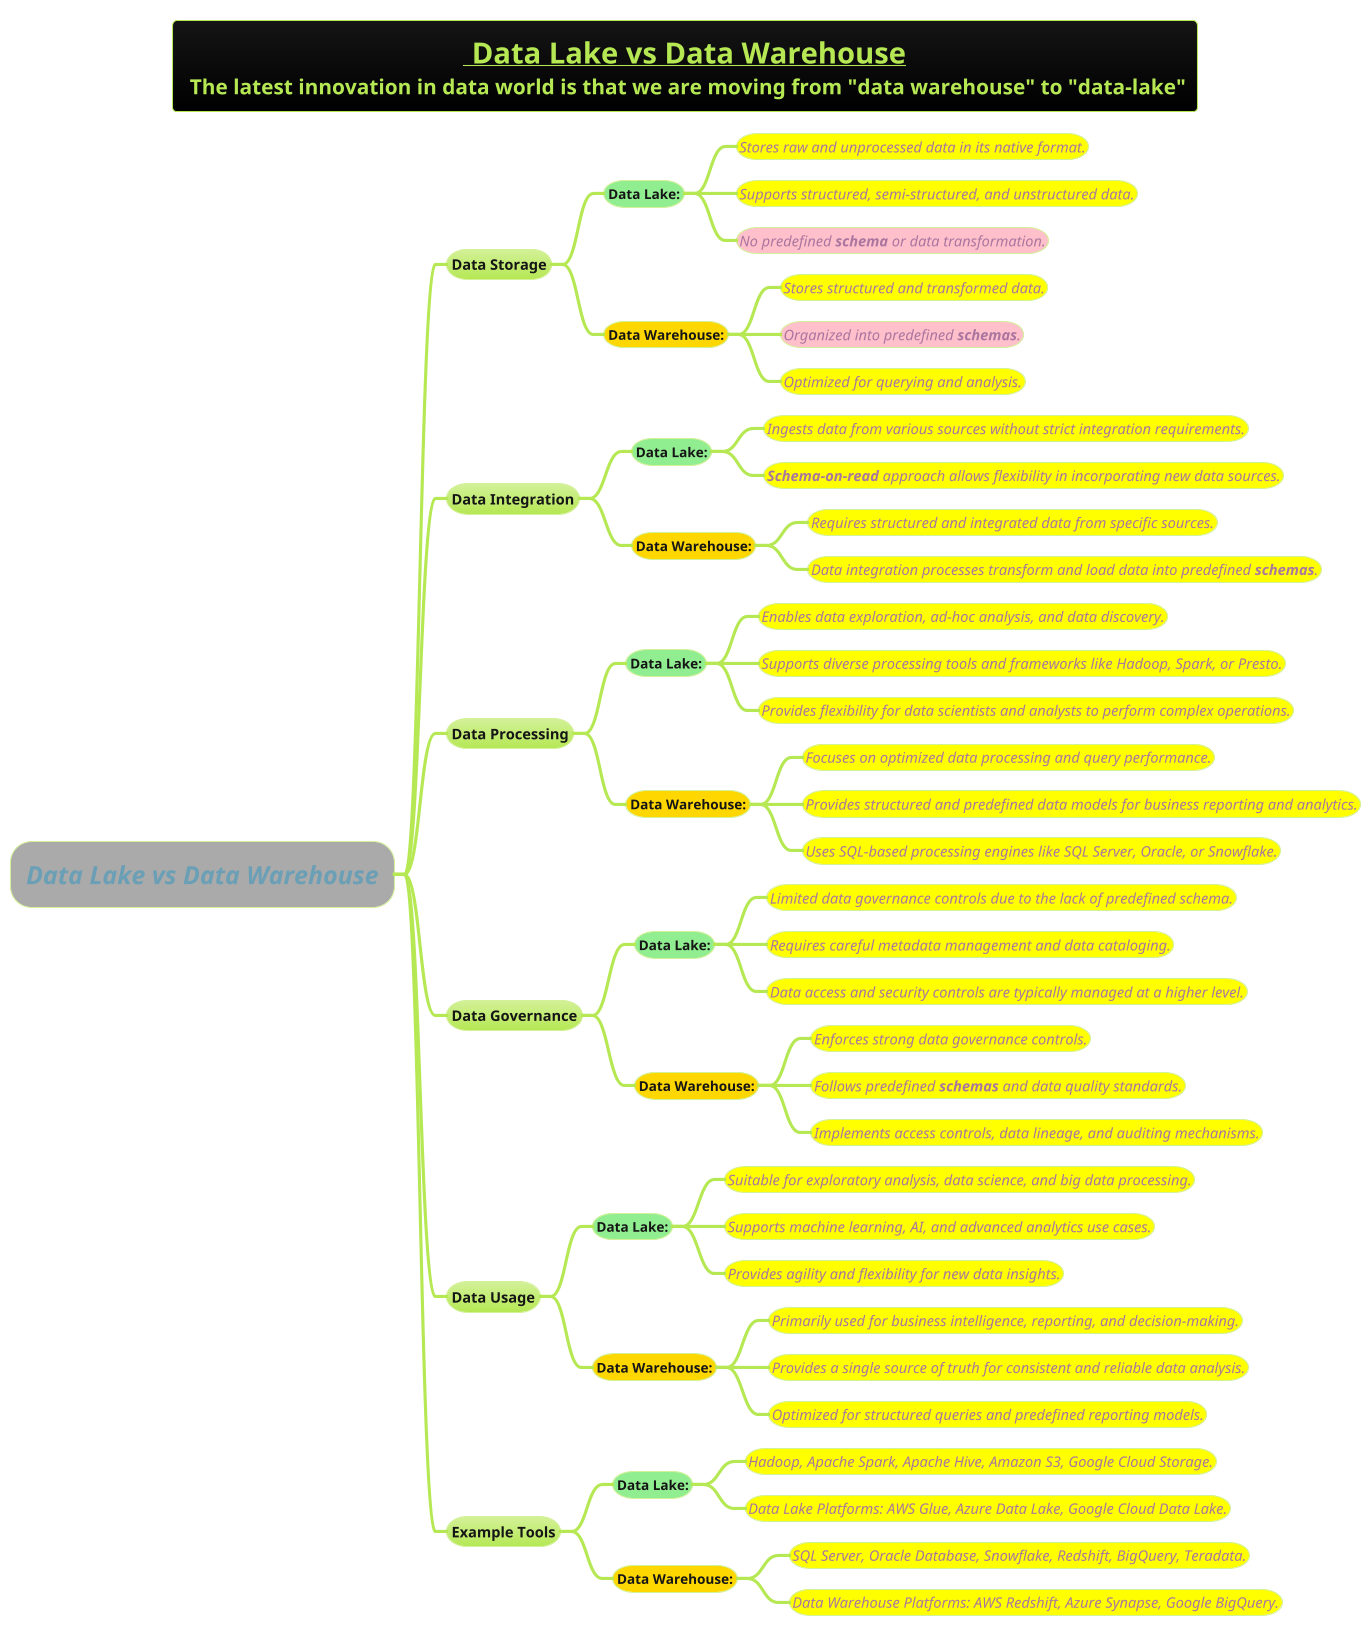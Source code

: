 @startmindmap
title =__ Data Lake vs Data Warehouse__\n The latest innovation in data world is that we are moving from "data warehouse" to "data-lake"
!theme hacker

*[#a] =//Data Lake vs Data Warehouse//
** Data Storage
***[#lightgreen] ===Data Lake:
****[#yellow] ====<size:14>Stores raw and unprocessed data in its native format.
****[#yellow] ====<size:14>Supports structured, semi-structured, and unstructured data.
****[#pink] ====<size:14>No predefined **schema** or data transformation.
***[#gold] ===Data Warehouse:
****[#yellow] ====<size:14>Stores structured and transformed data.
****[#pink] ====<size:14>Organized into predefined **schemas**.
****[#yellow] ====<size:14>Optimized for querying and analysis.
** Data Integration
***[#lightgreen] ===Data Lake:
****[#yellow] ====<size:14>Ingests data from various sources without strict integration requirements.
****[#yellow] ====<size:14>**Schema-on-read** approach allows flexibility in incorporating new data sources.
***[#gold] ===Data Warehouse:
****[#yellow] ====<size:14>Requires structured and integrated data from specific sources.
****[#yellow] ====<size:14>Data integration processes transform and load data into predefined **schemas**.
** Data Processing
***[#lightgreen] ===Data Lake:
****[#yellow] ====<size:14>Enables data exploration, ad-hoc analysis, and data discovery.
****[#yellow] ====<size:14>Supports diverse processing tools and frameworks like Hadoop, Spark, or Presto.
****[#yellow] ====<size:14>Provides flexibility for data scientists and analysts to perform complex operations.
***[#gold] ===Data Warehouse:
****[#yellow] ====<size:14>Focuses on optimized data processing and query performance.
****[#yellow] ====<size:14>Provides structured and predefined data models for business reporting and analytics.
****[#yellow] ====<size:14>Uses SQL-based processing engines like SQL Server, Oracle, or Snowflake.
** Data Governance
***[#lightgreen] ===Data Lake:
****[#yellow] ====<size:14>Limited data governance controls due to the lack of predefined schema.
****[#yellow] ====<size:14>Requires careful metadata management and data cataloging.
****[#yellow] ====<size:14>Data access and security controls are typically managed at a higher level.
***[#gold] ===Data Warehouse:
****[#yellow] ====<size:14>Enforces strong data governance controls.
****[#yellow] ====<size:14>Follows predefined **schemas** and data quality standards.
****[#yellow] ====<size:14>Implements access controls, data lineage, and auditing mechanisms.
** Data Usage
***[#lightgreen] ===Data Lake:
****[#yellow] ====<size:14>Suitable for exploratory analysis, data science, and big data processing.
****[#yellow] ====<size:14>Supports machine learning, AI, and advanced analytics use cases.
****[#yellow] ====<size:14>Provides agility and flexibility for new data insights.
***[#gold] ===Data Warehouse:
****[#yellow] ====<size:14>Primarily used for business intelligence, reporting, and decision-making.
****[#yellow] ====<size:14>Provides a single source of truth for consistent and reliable data analysis.
****[#yellow] ====<size:14>Optimized for structured queries and predefined reporting models.
** Example Tools
***[#lightgreen] ===Data Lake:
****[#yellow] ====<size:14>Hadoop, Apache Spark, Apache Hive, Amazon S3, Google Cloud Storage.
****[#yellow] ====<size:14>Data Lake Platforms: AWS Glue, Azure Data Lake, Google Cloud Data Lake.
***[#gold] ===Data Warehouse:
****[#yellow] ====<size:14>SQL Server, Oracle Database, Snowflake, Redshift, BigQuery, Teradata.
****[#yellow] ====<size:14>Data Warehouse Platforms: AWS Redshift, Azure Synapse, Google BigQuery.
@endmindmap
